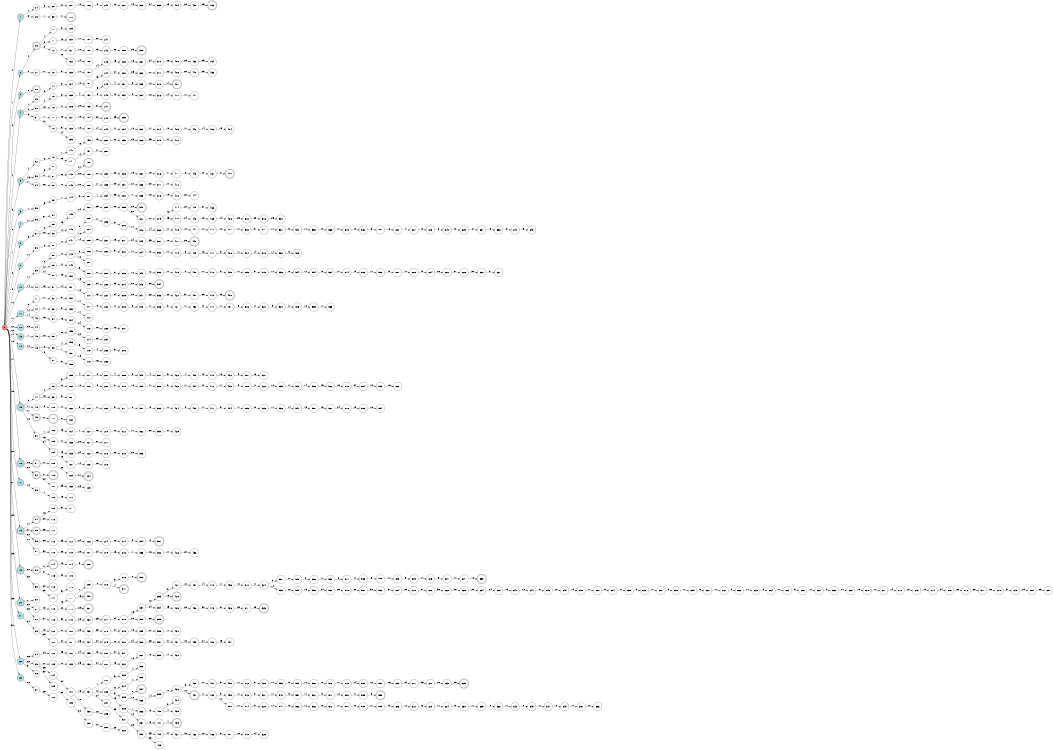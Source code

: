 digraph APTA {
__start0 [label="" shape="none"];

rankdir=LR;
size="8,5";

s0 [style="filled", color="black", fillcolor="#ff817b" shape="circle", label="0"];
s1 [style="rounded,filled", color="black", fillcolor="powderblue" shape="doublecircle", label="1"];
s2 [style="filled", color="black", fillcolor="powderblue" shape="circle", label="2"];
s3 [style="filled", color="black", fillcolor="powderblue" shape="circle", label="3"];
s4 [style="rounded,filled", color="black", fillcolor="powderblue" shape="doublecircle", label="4"];
s5 [style="rounded,filled", color="black", fillcolor="powderblue" shape="doublecircle", label="5"];
s6 [style="filled", color="black", fillcolor="powderblue" shape="circle", label="6"];
s7 [style="filled", color="black", fillcolor="powderblue" shape="circle", label="7"];
s8 [style="filled", color="black", fillcolor="powderblue" shape="circle", label="8"];
s9 [style="filled", color="black", fillcolor="powderblue" shape="circle", label="9"];
s10 [style="filled", color="black", fillcolor="powderblue" shape="circle", label="10"];
s11 [style="filled", color="black", fillcolor="powderblue" shape="circle", label="11"];
s12 [style="filled", color="black", fillcolor="powderblue" shape="circle", label="12"];
s13 [style="filled", color="black", fillcolor="powderblue" shape="circle", label="13"];
s14 [style="filled", color="black", fillcolor="powderblue" shape="circle", label="14"];
s15 [style="rounded,filled", color="black", fillcolor="powderblue" shape="doublecircle", label="15"];
s16 [style="rounded,filled", color="black", fillcolor="powderblue" shape="doublecircle", label="16"];
s17 [style="filled", color="black", fillcolor="powderblue" shape="circle", label="17"];
s18 [style="rounded,filled", color="black", fillcolor="powderblue" shape="doublecircle", label="18"];
s19 [style="rounded,filled", color="black", fillcolor="powderblue" shape="doublecircle", label="19"];
s20 [style="rounded,filled", color="black", fillcolor="powderblue" shape="doublecircle", label="20"];
s21 [style="filled", color="black", fillcolor="powderblue" shape="circle", label="21"];
s22 [style="filled", color="black", fillcolor="powderblue" shape="circle", label="22"];
s23 [style="filled", color="black", fillcolor="powderblue" shape="circle", label="23"];
s24 [style="filled", color="black", fillcolor="white" shape="circle", label="24"];
s25 [style="filled", color="black", fillcolor="white" shape="circle", label="25"];
s26 [style="rounded,filled", color="black", fillcolor="white" shape="doublecircle", label="26"];
s27 [style="filled", color="black", fillcolor="white" shape="circle", label="27"];
s28 [style="rounded,filled", color="black", fillcolor="white" shape="doublecircle", label="28"];
s29 [style="filled", color="black", fillcolor="white" shape="circle", label="29"];
s30 [style="filled", color="black", fillcolor="white" shape="circle", label="30"];
s31 [style="filled", color="black", fillcolor="white" shape="circle", label="31"];
s32 [style="filled", color="black", fillcolor="white" shape="circle", label="32"];
s33 [style="filled", color="black", fillcolor="white" shape="circle", label="33"];
s34 [style="filled", color="black", fillcolor="white" shape="circle", label="34"];
s35 [style="filled", color="black", fillcolor="white" shape="circle", label="35"];
s36 [style="filled", color="black", fillcolor="white" shape="circle", label="36"];
s37 [style="filled", color="black", fillcolor="white" shape="circle", label="37"];
s38 [style="filled", color="black", fillcolor="white" shape="circle", label="38"];
s39 [style="filled", color="black", fillcolor="white" shape="circle", label="39"];
s40 [style="filled", color="black", fillcolor="white" shape="circle", label="40"];
s41 [style="filled", color="black", fillcolor="white" shape="circle", label="41"];
s42 [style="filled", color="black", fillcolor="white" shape="circle", label="42"];
s43 [style="filled", color="black", fillcolor="white" shape="circle", label="43"];
s44 [style="filled", color="black", fillcolor="white" shape="circle", label="44"];
s45 [style="filled", color="black", fillcolor="white" shape="circle", label="45"];
s46 [style="filled", color="black", fillcolor="white" shape="circle", label="46"];
s47 [style="filled", color="black", fillcolor="white" shape="circle", label="47"];
s48 [style="filled", color="black", fillcolor="white" shape="circle", label="48"];
s49 [style="rounded,filled", color="black", fillcolor="white" shape="doublecircle", label="49"];
s50 [style="filled", color="black", fillcolor="white" shape="circle", label="50"];
s51 [style="rounded,filled", color="black", fillcolor="white" shape="doublecircle", label="51"];
s52 [style="rounded,filled", color="black", fillcolor="white" shape="doublecircle", label="52"];
s53 [style="filled", color="black", fillcolor="white" shape="circle", label="53"];
s54 [style="rounded,filled", color="black", fillcolor="white" shape="doublecircle", label="54"];
s55 [style="rounded,filled", color="black", fillcolor="white" shape="doublecircle", label="55"];
s56 [style="filled", color="black", fillcolor="white" shape="circle", label="56"];
s57 [style="filled", color="black", fillcolor="white" shape="circle", label="57"];
s58 [style="rounded,filled", color="black", fillcolor="white" shape="doublecircle", label="58"];
s59 [style="filled", color="black", fillcolor="white" shape="circle", label="59"];
s60 [style="filled", color="black", fillcolor="white" shape="circle", label="60"];
s61 [style="filled", color="black", fillcolor="white" shape="circle", label="61"];
s62 [style="filled", color="black", fillcolor="white" shape="circle", label="62"];
s63 [style="filled", color="black", fillcolor="white" shape="circle", label="63"];
s64 [style="filled", color="black", fillcolor="white" shape="circle", label="64"];
s65 [style="filled", color="black", fillcolor="white" shape="circle", label="65"];
s66 [style="filled", color="black", fillcolor="white" shape="circle", label="66"];
s67 [style="filled", color="black", fillcolor="white" shape="circle", label="67"];
s68 [style="filled", color="black", fillcolor="white" shape="circle", label="68"];
s69 [style="filled", color="black", fillcolor="white" shape="circle", label="69"];
s70 [style="filled", color="black", fillcolor="white" shape="circle", label="70"];
s71 [style="filled", color="black", fillcolor="white" shape="circle", label="71"];
s72 [style="filled", color="black", fillcolor="white" shape="circle", label="72"];
s73 [style="filled", color="black", fillcolor="white" shape="circle", label="73"];
s74 [style="filled", color="black", fillcolor="white" shape="circle", label="74"];
s75 [style="filled", color="black", fillcolor="white" shape="circle", label="75"];
s76 [style="filled", color="black", fillcolor="white" shape="circle", label="76"];
s77 [style="filled", color="black", fillcolor="white" shape="circle", label="77"];
s78 [style="filled", color="black", fillcolor="white" shape="circle", label="78"];
s79 [style="filled", color="black", fillcolor="white" shape="circle", label="79"];
s80 [style="filled", color="black", fillcolor="white" shape="circle", label="80"];
s81 [style="filled", color="black", fillcolor="white" shape="circle", label="81"];
s82 [style="filled", color="black", fillcolor="white" shape="circle", label="82"];
s83 [style="filled", color="black", fillcolor="white" shape="circle", label="83"];
s84 [style="filled", color="black", fillcolor="white" shape="circle", label="84"];
s85 [style="filled", color="black", fillcolor="white" shape="circle", label="85"];
s86 [style="filled", color="black", fillcolor="white" shape="circle", label="86"];
s87 [style="filled", color="black", fillcolor="white" shape="circle", label="87"];
s88 [style="filled", color="black", fillcolor="white" shape="circle", label="88"];
s89 [style="filled", color="black", fillcolor="white" shape="circle", label="89"];
s90 [style="filled", color="black", fillcolor="white" shape="circle", label="90"];
s91 [style="filled", color="black", fillcolor="white" shape="circle", label="91"];
s92 [style="filled", color="black", fillcolor="white" shape="circle", label="92"];
s93 [style="filled", color="black", fillcolor="white" shape="circle", label="93"];
s94 [style="filled", color="black", fillcolor="white" shape="circle", label="94"];
s95 [style="filled", color="black", fillcolor="white" shape="circle", label="95"];
s96 [style="filled", color="black", fillcolor="white" shape="circle", label="96"];
s97 [style="filled", color="black", fillcolor="white" shape="circle", label="97"];
s98 [style="filled", color="black", fillcolor="white" shape="circle", label="98"];
s99 [style="filled", color="black", fillcolor="white" shape="circle", label="99"];
s100 [style="filled", color="black", fillcolor="white" shape="circle", label="100"];
s101 [style="rounded,filled", color="black", fillcolor="white" shape="doublecircle", label="101"];
s102 [style="filled", color="black", fillcolor="white" shape="circle", label="102"];
s103 [style="filled", color="black", fillcolor="white" shape="circle", label="103"];
s104 [style="filled", color="black", fillcolor="white" shape="circle", label="104"];
s105 [style="filled", color="black", fillcolor="white" shape="circle", label="105"];
s106 [style="rounded,filled", color="black", fillcolor="white" shape="doublecircle", label="106"];
s107 [style="filled", color="black", fillcolor="white" shape="circle", label="107"];
s108 [style="filled", color="black", fillcolor="white" shape="circle", label="108"];
s109 [style="filled", color="black", fillcolor="white" shape="circle", label="109"];
s110 [style="filled", color="black", fillcolor="white" shape="circle", label="110"];
s111 [style="filled", color="black", fillcolor="white" shape="circle", label="111"];
s112 [style="filled", color="black", fillcolor="white" shape="circle", label="112"];
s113 [style="filled", color="black", fillcolor="white" shape="circle", label="113"];
s114 [style="rounded,filled", color="black", fillcolor="white" shape="doublecircle", label="114"];
s115 [style="filled", color="black", fillcolor="white" shape="circle", label="115"];
s116 [style="filled", color="black", fillcolor="white" shape="circle", label="116"];
s117 [style="filled", color="black", fillcolor="white" shape="circle", label="117"];
s118 [style="filled", color="black", fillcolor="white" shape="circle", label="118"];
s119 [style="filled", color="black", fillcolor="white" shape="circle", label="119"];
s120 [style="filled", color="black", fillcolor="white" shape="circle", label="120"];
s121 [style="filled", color="black", fillcolor="white" shape="circle", label="121"];
s122 [style="filled", color="black", fillcolor="white" shape="circle", label="122"];
s123 [style="filled", color="black", fillcolor="white" shape="circle", label="123"];
s124 [style="filled", color="black", fillcolor="white" shape="circle", label="124"];
s125 [style="filled", color="black", fillcolor="white" shape="circle", label="125"];
s126 [style="filled", color="black", fillcolor="white" shape="circle", label="126"];
s127 [style="filled", color="black", fillcolor="white" shape="circle", label="127"];
s128 [style="rounded,filled", color="black", fillcolor="white" shape="doublecircle", label="128"];
s129 [style="filled", color="black", fillcolor="white" shape="circle", label="129"];
s130 [style="filled", color="black", fillcolor="white" shape="circle", label="130"];
s131 [style="filled", color="black", fillcolor="white" shape="circle", label="131"];
s132 [style="filled", color="black", fillcolor="white" shape="circle", label="132"];
s133 [style="filled", color="black", fillcolor="white" shape="circle", label="133"];
s134 [style="filled", color="black", fillcolor="white" shape="circle", label="134"];
s135 [style="filled", color="black", fillcolor="white" shape="circle", label="135"];
s136 [style="filled", color="black", fillcolor="white" shape="circle", label="136"];
s137 [style="filled", color="black", fillcolor="white" shape="circle", label="137"];
s138 [style="filled", color="black", fillcolor="white" shape="circle", label="138"];
s139 [style="filled", color="black", fillcolor="white" shape="circle", label="139"];
s140 [style="filled", color="black", fillcolor="white" shape="circle", label="140"];
s141 [style="filled", color="black", fillcolor="white" shape="circle", label="141"];
s142 [style="filled", color="black", fillcolor="white" shape="circle", label="142"];
s143 [style="filled", color="black", fillcolor="white" shape="circle", label="143"];
s144 [style="filled", color="black", fillcolor="white" shape="circle", label="144"];
s145 [style="filled", color="black", fillcolor="white" shape="circle", label="145"];
s146 [style="filled", color="black", fillcolor="white" shape="circle", label="146"];
s147 [style="filled", color="black", fillcolor="white" shape="circle", label="147"];
s148 [style="filled", color="black", fillcolor="white" shape="circle", label="148"];
s149 [style="filled", color="black", fillcolor="white" shape="circle", label="149"];
s150 [style="filled", color="black", fillcolor="white" shape="circle", label="150"];
s151 [style="filled", color="black", fillcolor="white" shape="circle", label="151"];
s152 [style="filled", color="black", fillcolor="white" shape="circle", label="152"];
s153 [style="filled", color="black", fillcolor="white" shape="circle", label="153"];
s154 [style="filled", color="black", fillcolor="white" shape="circle", label="154"];
s155 [style="filled", color="black", fillcolor="white" shape="circle", label="155"];
s156 [style="filled", color="black", fillcolor="white" shape="circle", label="156"];
s157 [style="filled", color="black", fillcolor="white" shape="circle", label="157"];
s158 [style="filled", color="black", fillcolor="white" shape="circle", label="158"];
s159 [style="filled", color="black", fillcolor="white" shape="circle", label="159"];
s160 [style="filled", color="black", fillcolor="white" shape="circle", label="160"];
s161 [style="filled", color="black", fillcolor="white" shape="circle", label="161"];
s162 [style="filled", color="black", fillcolor="white" shape="circle", label="162"];
s163 [style="rounded,filled", color="black", fillcolor="white" shape="doublecircle", label="163"];
s164 [style="filled", color="black", fillcolor="white" shape="circle", label="164"];
s165 [style="filled", color="black", fillcolor="white" shape="circle", label="165"];
s166 [style="filled", color="black", fillcolor="white" shape="circle", label="166"];
s167 [style="filled", color="black", fillcolor="white" shape="circle", label="167"];
s168 [style="filled", color="black", fillcolor="white" shape="circle", label="168"];
s169 [style="filled", color="black", fillcolor="white" shape="circle", label="169"];
s170 [style="filled", color="black", fillcolor="white" shape="circle", label="170"];
s171 [style="filled", color="black", fillcolor="white" shape="circle", label="171"];
s172 [style="filled", color="black", fillcolor="white" shape="circle", label="172"];
s173 [style="filled", color="black", fillcolor="white" shape="circle", label="173"];
s174 [style="filled", color="black", fillcolor="white" shape="circle", label="174"];
s175 [style="filled", color="black", fillcolor="white" shape="circle", label="175"];
s176 [style="filled", color="black", fillcolor="white" shape="circle", label="176"];
s177 [style="filled", color="black", fillcolor="white" shape="circle", label="177"];
s178 [style="filled", color="black", fillcolor="white" shape="circle", label="178"];
s179 [style="filled", color="black", fillcolor="white" shape="circle", label="179"];
s180 [style="filled", color="black", fillcolor="white" shape="circle", label="180"];
s181 [style="filled", color="black", fillcolor="white" shape="circle", label="181"];
s182 [style="filled", color="black", fillcolor="white" shape="circle", label="182"];
s183 [style="filled", color="black", fillcolor="white" shape="circle", label="183"];
s184 [style="filled", color="black", fillcolor="white" shape="circle", label="184"];
s185 [style="filled", color="black", fillcolor="white" shape="circle", label="185"];
s186 [style="filled", color="black", fillcolor="white" shape="circle", label="186"];
s187 [style="filled", color="black", fillcolor="white" shape="circle", label="187"];
s188 [style="filled", color="black", fillcolor="white" shape="circle", label="188"];
s189 [style="filled", color="black", fillcolor="white" shape="circle", label="189"];
s190 [style="filled", color="black", fillcolor="white" shape="circle", label="190"];
s191 [style="filled", color="black", fillcolor="white" shape="circle", label="191"];
s192 [style="filled", color="black", fillcolor="white" shape="circle", label="192"];
s193 [style="filled", color="black", fillcolor="white" shape="circle", label="193"];
s194 [style="filled", color="black", fillcolor="white" shape="circle", label="194"];
s195 [style="filled", color="black", fillcolor="white" shape="circle", label="195"];
s196 [style="filled", color="black", fillcolor="white" shape="circle", label="196"];
s197 [style="filled", color="black", fillcolor="white" shape="circle", label="197"];
s198 [style="rounded,filled", color="black", fillcolor="white" shape="doublecircle", label="198"];
s199 [style="filled", color="black", fillcolor="white" shape="circle", label="199"];
s200 [style="filled", color="black", fillcolor="white" shape="circle", label="200"];
s201 [style="filled", color="black", fillcolor="white" shape="circle", label="201"];
s202 [style="filled", color="black", fillcolor="white" shape="circle", label="202"];
s203 [style="filled", color="black", fillcolor="white" shape="circle", label="203"];
s204 [style="filled", color="black", fillcolor="white" shape="circle", label="204"];
s205 [style="filled", color="black", fillcolor="white" shape="circle", label="205"];
s206 [style="filled", color="black", fillcolor="white" shape="circle", label="206"];
s207 [style="filled", color="black", fillcolor="white" shape="circle", label="207"];
s208 [style="filled", color="black", fillcolor="white" shape="circle", label="208"];
s209 [style="filled", color="black", fillcolor="white" shape="circle", label="209"];
s210 [style="filled", color="black", fillcolor="white" shape="circle", label="210"];
s211 [style="filled", color="black", fillcolor="white" shape="circle", label="211"];
s212 [style="filled", color="black", fillcolor="white" shape="circle", label="212"];
s213 [style="filled", color="black", fillcolor="white" shape="circle", label="213"];
s214 [style="filled", color="black", fillcolor="white" shape="circle", label="214"];
s215 [style="filled", color="black", fillcolor="white" shape="circle", label="215"];
s216 [style="filled", color="black", fillcolor="white" shape="circle", label="216"];
s217 [style="filled", color="black", fillcolor="white" shape="circle", label="217"];
s218 [style="filled", color="black", fillcolor="white" shape="circle", label="218"];
s219 [style="filled", color="black", fillcolor="white" shape="circle", label="219"];
s220 [style="filled", color="black", fillcolor="white" shape="circle", label="220"];
s221 [style="filled", color="black", fillcolor="white" shape="circle", label="221"];
s222 [style="filled", color="black", fillcolor="white" shape="circle", label="222"];
s223 [style="filled", color="black", fillcolor="white" shape="circle", label="223"];
s224 [style="rounded,filled", color="black", fillcolor="white" shape="doublecircle", label="224"];
s225 [style="filled", color="black", fillcolor="white" shape="circle", label="225"];
s226 [style="filled", color="black", fillcolor="white" shape="circle", label="226"];
s227 [style="filled", color="black", fillcolor="white" shape="circle", label="227"];
s228 [style="rounded,filled", color="black", fillcolor="white" shape="doublecircle", label="228"];
s229 [style="filled", color="black", fillcolor="white" shape="circle", label="229"];
s230 [style="rounded,filled", color="black", fillcolor="white" shape="doublecircle", label="230"];
s231 [style="rounded,filled", color="black", fillcolor="white" shape="doublecircle", label="231"];
s232 [style="filled", color="black", fillcolor="white" shape="circle", label="232"];
s233 [style="filled", color="black", fillcolor="white" shape="circle", label="233"];
s234 [style="filled", color="black", fillcolor="white" shape="circle", label="234"];
s235 [style="filled", color="black", fillcolor="white" shape="circle", label="235"];
s236 [style="filled", color="black", fillcolor="white" shape="circle", label="236"];
s237 [style="filled", color="black", fillcolor="white" shape="circle", label="237"];
s238 [style="filled", color="black", fillcolor="white" shape="circle", label="238"];
s239 [style="filled", color="black", fillcolor="white" shape="circle", label="239"];
s240 [style="filled", color="black", fillcolor="white" shape="circle", label="240"];
s241 [style="filled", color="black", fillcolor="white" shape="circle", label="241"];
s242 [style="filled", color="black", fillcolor="white" shape="circle", label="242"];
s243 [style="filled", color="black", fillcolor="white" shape="circle", label="243"];
s244 [style="filled", color="black", fillcolor="white" shape="circle", label="244"];
s245 [style="filled", color="black", fillcolor="white" shape="circle", label="245"];
s246 [style="filled", color="black", fillcolor="white" shape="circle", label="246"];
s247 [style="rounded,filled", color="black", fillcolor="white" shape="doublecircle", label="247"];
s248 [style="filled", color="black", fillcolor="white" shape="circle", label="248"];
s249 [style="filled", color="black", fillcolor="white" shape="circle", label="249"];
s250 [style="filled", color="black", fillcolor="white" shape="circle", label="250"];
s251 [style="filled", color="black", fillcolor="white" shape="circle", label="251"];
s252 [style="filled", color="black", fillcolor="white" shape="circle", label="252"];
s253 [style="filled", color="black", fillcolor="white" shape="circle", label="253"];
s254 [style="filled", color="black", fillcolor="white" shape="circle", label="254"];
s255 [style="filled", color="black", fillcolor="white" shape="circle", label="255"];
s256 [style="filled", color="black", fillcolor="white" shape="circle", label="256"];
s257 [style="filled", color="black", fillcolor="white" shape="circle", label="257"];
s258 [style="filled", color="black", fillcolor="white" shape="circle", label="258"];
s259 [style="filled", color="black", fillcolor="white" shape="circle", label="259"];
s260 [style="filled", color="black", fillcolor="white" shape="circle", label="260"];
s261 [style="filled", color="black", fillcolor="white" shape="circle", label="261"];
s262 [style="filled", color="black", fillcolor="white" shape="circle", label="262"];
s263 [style="filled", color="black", fillcolor="white" shape="circle", label="263"];
s264 [style="filled", color="black", fillcolor="white" shape="circle", label="264"];
s265 [style="filled", color="black", fillcolor="white" shape="circle", label="265"];
s266 [style="filled", color="black", fillcolor="white" shape="circle", label="266"];
s267 [style="filled", color="black", fillcolor="white" shape="circle", label="267"];
s268 [style="filled", color="black", fillcolor="white" shape="circle", label="268"];
s269 [style="filled", color="black", fillcolor="white" shape="circle", label="269"];
s270 [style="filled", color="black", fillcolor="white" shape="circle", label="270"];
s271 [style="filled", color="black", fillcolor="white" shape="circle", label="271"];
s272 [style="filled", color="black", fillcolor="white" shape="circle", label="272"];
s273 [style="filled", color="black", fillcolor="white" shape="circle", label="273"];
s274 [style="filled", color="black", fillcolor="white" shape="circle", label="274"];
s275 [style="filled", color="black", fillcolor="white" shape="circle", label="275"];
s276 [style="filled", color="black", fillcolor="white" shape="circle", label="276"];
s277 [style="filled", color="black", fillcolor="white" shape="circle", label="277"];
s278 [style="filled", color="black", fillcolor="white" shape="circle", label="278"];
s279 [style="filled", color="black", fillcolor="white" shape="circle", label="279"];
s280 [style="filled", color="black", fillcolor="white" shape="circle", label="280"];
s281 [style="filled", color="black", fillcolor="white" shape="circle", label="281"];
s282 [style="filled", color="black", fillcolor="white" shape="circle", label="282"];
s283 [style="filled", color="black", fillcolor="white" shape="circle", label="283"];
s284 [style="filled", color="black", fillcolor="white" shape="circle", label="284"];
s285 [style="filled", color="black", fillcolor="white" shape="circle", label="285"];
s286 [style="filled", color="black", fillcolor="white" shape="circle", label="286"];
s287 [style="filled", color="black", fillcolor="white" shape="circle", label="287"];
s288 [style="filled", color="black", fillcolor="white" shape="circle", label="288"];
s289 [style="filled", color="black", fillcolor="white" shape="circle", label="289"];
s290 [style="filled", color="black", fillcolor="white" shape="circle", label="290"];
s291 [style="filled", color="black", fillcolor="white" shape="circle", label="291"];
s292 [style="filled", color="black", fillcolor="white" shape="circle", label="292"];
s293 [style="rounded,filled", color="black", fillcolor="white" shape="doublecircle", label="293"];
s294 [style="filled", color="black", fillcolor="white" shape="circle", label="294"];
s295 [style="filled", color="black", fillcolor="white" shape="circle", label="295"];
s296 [style="filled", color="black", fillcolor="white" shape="circle", label="296"];
s297 [style="filled", color="black", fillcolor="white" shape="circle", label="297"];
s298 [style="filled", color="black", fillcolor="white" shape="circle", label="298"];
s299 [style="filled", color="black", fillcolor="white" shape="circle", label="299"];
s300 [style="filled", color="black", fillcolor="white" shape="circle", label="300"];
s301 [style="filled", color="black", fillcolor="white" shape="circle", label="301"];
s302 [style="filled", color="black", fillcolor="white" shape="circle", label="302"];
s303 [style="filled", color="black", fillcolor="white" shape="circle", label="303"];
s304 [style="filled", color="black", fillcolor="white" shape="circle", label="304"];
s305 [style="filled", color="black", fillcolor="white" shape="circle", label="305"];
s306 [style="filled", color="black", fillcolor="white" shape="circle", label="306"];
s307 [style="filled", color="black", fillcolor="white" shape="circle", label="307"];
s308 [style="filled", color="black", fillcolor="white" shape="circle", label="308"];
s309 [style="filled", color="black", fillcolor="white" shape="circle", label="309"];
s310 [style="filled", color="black", fillcolor="white" shape="circle", label="310"];
s311 [style="filled", color="black", fillcolor="white" shape="circle", label="311"];
s312 [style="filled", color="black", fillcolor="white" shape="circle", label="312"];
s313 [style="filled", color="black", fillcolor="white" shape="circle", label="313"];
s314 [style="filled", color="black", fillcolor="white" shape="circle", label="314"];
s315 [style="filled", color="black", fillcolor="white" shape="circle", label="315"];
s316 [style="filled", color="black", fillcolor="white" shape="circle", label="316"];
s317 [style="rounded,filled", color="black", fillcolor="white" shape="doublecircle", label="317"];
s318 [style="filled", color="black", fillcolor="white" shape="circle", label="318"];
s319 [style="filled", color="black", fillcolor="white" shape="circle", label="319"];
s320 [style="filled", color="black", fillcolor="white" shape="circle", label="320"];
s321 [style="filled", color="black", fillcolor="white" shape="circle", label="321"];
s322 [style="filled", color="black", fillcolor="white" shape="circle", label="322"];
s323 [style="filled", color="black", fillcolor="white" shape="circle", label="323"];
s324 [style="filled", color="black", fillcolor="white" shape="circle", label="324"];
s325 [style="filled", color="black", fillcolor="white" shape="circle", label="325"];
s326 [style="filled", color="black", fillcolor="white" shape="circle", label="326"];
s327 [style="filled", color="black", fillcolor="white" shape="circle", label="327"];
s328 [style="filled", color="black", fillcolor="white" shape="circle", label="328"];
s329 [style="filled", color="black", fillcolor="white" shape="circle", label="329"];
s330 [style="rounded,filled", color="black", fillcolor="white" shape="doublecircle", label="330"];
s331 [style="filled", color="black", fillcolor="white" shape="circle", label="331"];
s332 [style="filled", color="black", fillcolor="white" shape="circle", label="332"];
s333 [style="filled", color="black", fillcolor="white" shape="circle", label="333"];
s334 [style="filled", color="black", fillcolor="white" shape="circle", label="334"];
s335 [style="filled", color="black", fillcolor="white" shape="circle", label="335"];
s336 [style="filled", color="black", fillcolor="white" shape="circle", label="336"];
s337 [style="filled", color="black", fillcolor="white" shape="circle", label="337"];
s338 [style="filled", color="black", fillcolor="white" shape="circle", label="338"];
s339 [style="filled", color="black", fillcolor="white" shape="circle", label="339"];
s340 [style="rounded,filled", color="black", fillcolor="white" shape="doublecircle", label="340"];
s341 [style="filled", color="black", fillcolor="white" shape="circle", label="341"];
s342 [style="filled", color="black", fillcolor="white" shape="circle", label="342"];
s343 [style="filled", color="black", fillcolor="white" shape="circle", label="343"];
s344 [style="filled", color="black", fillcolor="white" shape="circle", label="344"];
s345 [style="filled", color="black", fillcolor="white" shape="circle", label="345"];
s346 [style="filled", color="black", fillcolor="white" shape="circle", label="346"];
s347 [style="filled", color="black", fillcolor="white" shape="circle", label="347"];
s348 [style="filled", color="black", fillcolor="white" shape="circle", label="348"];
s349 [style="filled", color="black", fillcolor="white" shape="circle", label="349"];
s350 [style="filled", color="black", fillcolor="white" shape="circle", label="350"];
s351 [style="filled", color="black", fillcolor="white" shape="circle", label="351"];
s352 [style="filled", color="black", fillcolor="white" shape="circle", label="352"];
s353 [style="filled", color="black", fillcolor="white" shape="circle", label="353"];
s354 [style="filled", color="black", fillcolor="white" shape="circle", label="354"];
s355 [style="filled", color="black", fillcolor="white" shape="circle", label="355"];
s356 [style="rounded,filled", color="black", fillcolor="white" shape="doublecircle", label="356"];
s357 [style="filled", color="black", fillcolor="white" shape="circle", label="357"];
s358 [style="filled", color="black", fillcolor="white" shape="circle", label="358"];
s359 [style="filled", color="black", fillcolor="white" shape="circle", label="359"];
s360 [style="filled", color="black", fillcolor="white" shape="circle", label="360"];
s361 [style="filled", color="black", fillcolor="white" shape="circle", label="361"];
s362 [style="filled", color="black", fillcolor="white" shape="circle", label="362"];
s363 [style="filled", color="black", fillcolor="white" shape="circle", label="363"];
s364 [style="rounded,filled", color="black", fillcolor="white" shape="doublecircle", label="364"];
s365 [style="filled", color="black", fillcolor="white" shape="circle", label="365"];
s366 [style="filled", color="black", fillcolor="white" shape="circle", label="366"];
s367 [style="filled", color="black", fillcolor="white" shape="circle", label="367"];
s368 [style="filled", color="black", fillcolor="white" shape="circle", label="368"];
s369 [style="filled", color="black", fillcolor="white" shape="circle", label="369"];
s370 [style="filled", color="black", fillcolor="white" shape="circle", label="370"];
s371 [style="filled", color="black", fillcolor="white" shape="circle", label="371"];
s372 [style="filled", color="black", fillcolor="white" shape="circle", label="372"];
s373 [style="filled", color="black", fillcolor="white" shape="circle", label="373"];
s374 [style="filled", color="black", fillcolor="white" shape="circle", label="374"];
s375 [style="filled", color="black", fillcolor="white" shape="circle", label="375"];
s376 [style="filled", color="black", fillcolor="white" shape="circle", label="376"];
s377 [style="filled", color="black", fillcolor="white" shape="circle", label="377"];
s378 [style="filled", color="black", fillcolor="white" shape="circle", label="378"];
s379 [style="filled", color="black", fillcolor="white" shape="circle", label="379"];
s380 [style="filled", color="black", fillcolor="white" shape="circle", label="380"];
s381 [style="filled", color="black", fillcolor="white" shape="circle", label="381"];
s382 [style="filled", color="black", fillcolor="white" shape="circle", label="382"];
s383 [style="filled", color="black", fillcolor="white" shape="circle", label="383"];
s384 [style="rounded,filled", color="black", fillcolor="white" shape="doublecircle", label="384"];
s385 [style="filled", color="black", fillcolor="white" shape="circle", label="385"];
s386 [style="filled", color="black", fillcolor="white" shape="circle", label="386"];
s387 [style="filled", color="black", fillcolor="white" shape="circle", label="387"];
s388 [style="filled", color="black", fillcolor="white" shape="circle", label="388"];
s389 [style="filled", color="black", fillcolor="white" shape="circle", label="389"];
s390 [style="filled", color="black", fillcolor="white" shape="circle", label="390"];
s391 [style="rounded,filled", color="black", fillcolor="white" shape="doublecircle", label="391"];
s392 [style="filled", color="black", fillcolor="white" shape="circle", label="392"];
s393 [style="filled", color="black", fillcolor="white" shape="circle", label="393"];
s394 [style="filled", color="black", fillcolor="white" shape="circle", label="394"];
s395 [style="rounded,filled", color="black", fillcolor="white" shape="doublecircle", label="395"];
s396 [style="filled", color="black", fillcolor="white" shape="circle", label="396"];
s397 [style="filled", color="black", fillcolor="white" shape="circle", label="397"];
s398 [style="filled", color="black", fillcolor="white" shape="circle", label="398"];
s399 [style="filled", color="black", fillcolor="white" shape="circle", label="399"];
s400 [style="filled", color="black", fillcolor="white" shape="circle", label="400"];
s401 [style="filled", color="black", fillcolor="white" shape="circle", label="401"];
s402 [style="filled", color="black", fillcolor="white" shape="circle", label="402"];
s403 [style="filled", color="black", fillcolor="white" shape="circle", label="403"];
s404 [style="filled", color="black", fillcolor="white" shape="circle", label="404"];
s405 [style="filled", color="black", fillcolor="white" shape="circle", label="405"];
s406 [style="filled", color="black", fillcolor="white" shape="circle", label="406"];
s407 [style="rounded,filled", color="black", fillcolor="white" shape="doublecircle", label="407"];
s408 [style="filled", color="black", fillcolor="white" shape="circle", label="408"];
s409 [style="filled", color="black", fillcolor="white" shape="circle", label="409"];
s410 [style="filled", color="black", fillcolor="white" shape="circle", label="410"];
s411 [style="filled", color="black", fillcolor="white" shape="circle", label="411"];
s412 [style="filled", color="black", fillcolor="white" shape="circle", label="412"];
s413 [style="filled", color="black", fillcolor="white" shape="circle", label="413"];
s414 [style="filled", color="black", fillcolor="white" shape="circle", label="414"];
s415 [style="filled", color="black", fillcolor="white" shape="circle", label="415"];
s416 [style="filled", color="black", fillcolor="white" shape="circle", label="416"];
s417 [style="filled", color="black", fillcolor="white" shape="circle", label="417"];
s418 [style="filled", color="black", fillcolor="white" shape="circle", label="418"];
s419 [style="filled", color="black", fillcolor="white" shape="circle", label="419"];
s420 [style="filled", color="black", fillcolor="white" shape="circle", label="420"];
s421 [style="filled", color="black", fillcolor="white" shape="circle", label="421"];
s422 [style="filled", color="black", fillcolor="white" shape="circle", label="422"];
s423 [style="filled", color="black", fillcolor="white" shape="circle", label="423"];
s424 [style="filled", color="black", fillcolor="white" shape="circle", label="424"];
s425 [style="filled", color="black", fillcolor="white" shape="circle", label="425"];
s426 [style="filled", color="black", fillcolor="white" shape="circle", label="426"];
s427 [style="filled", color="black", fillcolor="white" shape="circle", label="427"];
s428 [style="rounded,filled", color="black", fillcolor="white" shape="doublecircle", label="428"];
s429 [style="filled", color="black", fillcolor="white" shape="circle", label="429"];
s430 [style="filled", color="black", fillcolor="white" shape="circle", label="430"];
s431 [style="filled", color="black", fillcolor="white" shape="circle", label="431"];
s432 [style="filled", color="black", fillcolor="white" shape="circle", label="432"];
s433 [style="filled", color="black", fillcolor="white" shape="circle", label="433"];
s434 [style="filled", color="black", fillcolor="white" shape="circle", label="434"];
s435 [style="filled", color="black", fillcolor="white" shape="circle", label="435"];
s436 [style="rounded,filled", color="black", fillcolor="white" shape="doublecircle", label="436"];
s437 [style="filled", color="black", fillcolor="white" shape="circle", label="437"];
s438 [style="filled", color="black", fillcolor="white" shape="circle", label="438"];
s439 [style="filled", color="black", fillcolor="white" shape="circle", label="439"];
s440 [style="filled", color="black", fillcolor="white" shape="circle", label="440"];
s441 [style="filled", color="black", fillcolor="white" shape="circle", label="441"];
s442 [style="filled", color="black", fillcolor="white" shape="circle", label="442"];
s443 [style="filled", color="black", fillcolor="white" shape="circle", label="443"];
s444 [style="filled", color="black", fillcolor="white" shape="circle", label="444"];
s445 [style="filled", color="black", fillcolor="white" shape="circle", label="445"];
s446 [style="filled", color="black", fillcolor="white" shape="circle", label="446"];
s447 [style="filled", color="black", fillcolor="white" shape="circle", label="447"];
s448 [style="rounded,filled", color="black", fillcolor="white" shape="doublecircle", label="448"];
s449 [style="filled", color="black", fillcolor="white" shape="circle", label="449"];
s450 [style="filled", color="black", fillcolor="white" shape="circle", label="450"];
s451 [style="filled", color="black", fillcolor="white" shape="circle", label="451"];
s452 [style="filled", color="black", fillcolor="white" shape="circle", label="452"];
s453 [style="filled", color="black", fillcolor="white" shape="circle", label="453"];
s454 [style="filled", color="black", fillcolor="white" shape="circle", label="454"];
s455 [style="filled", color="black", fillcolor="white" shape="circle", label="455"];
s456 [style="filled", color="black", fillcolor="white" shape="circle", label="456"];
s457 [style="filled", color="black", fillcolor="white" shape="circle", label="457"];
s458 [style="filled", color="black", fillcolor="white" shape="circle", label="458"];
s459 [style="filled", color="black", fillcolor="white" shape="circle", label="459"];
s460 [style="filled", color="black", fillcolor="white" shape="circle", label="460"];
s461 [style="rounded,filled", color="black", fillcolor="white" shape="doublecircle", label="461"];
s462 [style="filled", color="black", fillcolor="white" shape="circle", label="462"];
s463 [style="rounded,filled", color="black", fillcolor="white" shape="doublecircle", label="463"];
s464 [style="filled", color="black", fillcolor="white" shape="circle", label="464"];
s465 [style="filled", color="black", fillcolor="white" shape="circle", label="465"];
s466 [style="filled", color="black", fillcolor="white" shape="circle", label="466"];
s467 [style="filled", color="black", fillcolor="white" shape="circle", label="467"];
s468 [style="filled", color="black", fillcolor="white" shape="circle", label="468"];
s469 [style="filled", color="black", fillcolor="white" shape="circle", label="469"];
s470 [style="filled", color="black", fillcolor="white" shape="circle", label="470"];
s471 [style="filled", color="black", fillcolor="white" shape="circle", label="471"];
s472 [style="filled", color="black", fillcolor="white" shape="circle", label="472"];
s473 [style="filled", color="black", fillcolor="white" shape="circle", label="473"];
s474 [style="filled", color="black", fillcolor="white" shape="circle", label="474"];
s475 [style="filled", color="black", fillcolor="white" shape="circle", label="475"];
s476 [style="filled", color="black", fillcolor="white" shape="circle", label="476"];
s477 [style="filled", color="black", fillcolor="white" shape="circle", label="477"];
s478 [style="filled", color="black", fillcolor="white" shape="circle", label="478"];
s479 [style="filled", color="black", fillcolor="white" shape="circle", label="479"];
s480 [style="filled", color="black", fillcolor="white" shape="circle", label="480"];
s481 [style="filled", color="black", fillcolor="white" shape="circle", label="481"];
s482 [style="filled", color="black", fillcolor="white" shape="circle", label="482"];
s483 [style="filled", color="black", fillcolor="white" shape="circle", label="483"];
s484 [style="filled", color="black", fillcolor="white" shape="circle", label="484"];
s485 [style="rounded,filled", color="black", fillcolor="white" shape="doublecircle", label="485"];
s486 [style="filled", color="black", fillcolor="white" shape="circle", label="486"];
s487 [style="filled", color="black", fillcolor="white" shape="circle", label="487"];
s488 [style="filled", color="black", fillcolor="white" shape="circle", label="488"];
s489 [style="filled", color="black", fillcolor="white" shape="circle", label="489"];
s490 [style="rounded,filled", color="black", fillcolor="white" shape="doublecircle", label="490"];
s491 [style="filled", color="black", fillcolor="white" shape="circle", label="491"];
s492 [style="filled", color="black", fillcolor="white" shape="circle", label="492"];
s493 [style="filled", color="black", fillcolor="white" shape="circle", label="493"];
s494 [style="filled", color="black", fillcolor="white" shape="circle", label="494"];
s495 [style="filled", color="black", fillcolor="white" shape="circle", label="495"];
s496 [style="filled", color="black", fillcolor="white" shape="circle", label="496"];
s497 [style="filled", color="black", fillcolor="white" shape="circle", label="497"];
s498 [style="filled", color="black", fillcolor="white" shape="circle", label="498"];
s499 [style="filled", color="black", fillcolor="white" shape="circle", label="499"];
s500 [style="filled", color="black", fillcolor="white" shape="circle", label="500"];
s501 [style="filled", color="black", fillcolor="white" shape="circle", label="501"];
s502 [style="filled", color="black", fillcolor="white" shape="circle", label="502"];
s503 [style="filled", color="black", fillcolor="white" shape="circle", label="503"];
s504 [style="filled", color="black", fillcolor="white" shape="circle", label="504"];
s505 [style="filled", color="black", fillcolor="white" shape="circle", label="505"];
s506 [style="filled", color="black", fillcolor="white" shape="circle", label="506"];
s507 [style="filled", color="black", fillcolor="white" shape="circle", label="507"];
s508 [style="filled", color="black", fillcolor="white" shape="circle", label="508"];
s509 [style="filled", color="black", fillcolor="white" shape="circle", label="509"];
s510 [style="filled", color="black", fillcolor="white" shape="circle", label="510"];
s511 [style="filled", color="black", fillcolor="white" shape="circle", label="511"];
s512 [style="filled", color="black", fillcolor="white" shape="circle", label="512"];
s513 [style="filled", color="black", fillcolor="white" shape="circle", label="513"];
s514 [style="filled", color="black", fillcolor="white" shape="circle", label="514"];
s515 [style="filled", color="black", fillcolor="white" shape="circle", label="515"];
s516 [style="filled", color="black", fillcolor="white" shape="circle", label="516"];
s517 [style="filled", color="black", fillcolor="white" shape="circle", label="517"];
s518 [style="filled", color="black", fillcolor="white" shape="circle", label="518"];
s519 [style="filled", color="black", fillcolor="white" shape="circle", label="519"];
s520 [style="filled", color="black", fillcolor="white" shape="circle", label="520"];
s521 [style="filled", color="black", fillcolor="white" shape="circle", label="521"];
s522 [style="filled", color="black", fillcolor="white" shape="circle", label="522"];
s523 [style="filled", color="black", fillcolor="white" shape="circle", label="523"];
s524 [style="filled", color="black", fillcolor="white" shape="circle", label="524"];
s525 [style="rounded,filled", color="black", fillcolor="white" shape="doublecircle", label="525"];
s526 [style="filled", color="black", fillcolor="white" shape="circle", label="526"];
s527 [style="filled", color="black", fillcolor="white" shape="circle", label="527"];
s528 [style="filled", color="black", fillcolor="white" shape="circle", label="528"];
s529 [style="filled", color="black", fillcolor="white" shape="circle", label="529"];
s530 [style="filled", color="black", fillcolor="white" shape="circle", label="530"];
s531 [style="filled", color="black", fillcolor="white" shape="circle", label="531"];
s532 [style="filled", color="black", fillcolor="white" shape="circle", label="532"];
s533 [style="filled", color="black", fillcolor="white" shape="circle", label="533"];
s534 [style="filled", color="black", fillcolor="white" shape="circle", label="534"];
s535 [style="filled", color="black", fillcolor="white" shape="circle", label="535"];
s536 [style="filled", color="black", fillcolor="white" shape="circle", label="536"];
s537 [style="filled", color="black", fillcolor="white" shape="circle", label="537"];
s538 [style="filled", color="black", fillcolor="white" shape="circle", label="538"];
s539 [style="filled", color="black", fillcolor="white" shape="circle", label="539"];
s540 [style="filled", color="black", fillcolor="white" shape="circle", label="540"];
s541 [style="filled", color="black", fillcolor="white" shape="circle", label="541"];
s542 [style="filled", color="black", fillcolor="white" shape="circle", label="542"];
s543 [style="filled", color="black", fillcolor="white" shape="circle", label="543"];
s544 [style="filled", color="black", fillcolor="white" shape="circle", label="544"];
s545 [style="filled", color="black", fillcolor="white" shape="circle", label="545"];
s546 [style="filled", color="black", fillcolor="white" shape="circle", label="546"];
s547 [style="filled", color="black", fillcolor="white" shape="circle", label="547"];
s548 [style="filled", color="black", fillcolor="white" shape="circle", label="548"];
s549 [style="filled", color="black", fillcolor="white" shape="circle", label="549"];
s550 [style="filled", color="black", fillcolor="white" shape="circle", label="550"];
s551 [style="filled", color="black", fillcolor="white" shape="circle", label="551"];
s552 [style="filled", color="black", fillcolor="white" shape="circle", label="552"];
s553 [style="filled", color="black", fillcolor="white" shape="circle", label="553"];
s554 [style="filled", color="black", fillcolor="white" shape="circle", label="554"];
s555 [style="filled", color="black", fillcolor="white" shape="circle", label="555"];
s556 [style="filled", color="black", fillcolor="white" shape="circle", label="556"];
s557 [style="filled", color="black", fillcolor="white" shape="circle", label="557"];
s558 [style="filled", color="black", fillcolor="white" shape="circle", label="558"];
s559 [style="filled", color="black", fillcolor="white" shape="circle", label="559"];
s560 [style="filled", color="black", fillcolor="white" shape="circle", label="560"];
s561 [style="filled", color="black", fillcolor="white" shape="circle", label="561"];
s562 [style="filled", color="black", fillcolor="white" shape="circle", label="562"];
s563 [style="filled", color="black", fillcolor="white" shape="circle", label="563"];
s564 [style="filled", color="black", fillcolor="white" shape="circle", label="564"];
s565 [style="filled", color="black", fillcolor="white" shape="circle", label="565"];
s566 [style="filled", color="black", fillcolor="white" shape="circle", label="566"];
s567 [style="filled", color="black", fillcolor="white" shape="circle", label="567"];
s568 [style="filled", color="black", fillcolor="white" shape="circle", label="568"];
s569 [style="filled", color="black", fillcolor="white" shape="circle", label="569"];
s570 [style="filled", color="black", fillcolor="white" shape="circle", label="570"];
s571 [style="filled", color="black", fillcolor="white" shape="circle", label="571"];
s572 [style="filled", color="black", fillcolor="white" shape="circle", label="572"];
s573 [style="filled", color="black", fillcolor="white" shape="circle", label="573"];
s574 [style="filled", color="black", fillcolor="white" shape="circle", label="574"];
s575 [style="filled", color="black", fillcolor="white" shape="circle", label="575"];
s576 [style="filled", color="black", fillcolor="white" shape="circle", label="576"];
s577 [style="filled", color="black", fillcolor="white" shape="circle", label="577"];
s578 [style="filled", color="black", fillcolor="white" shape="circle", label="578"];
s579 [style="filled", color="black", fillcolor="white" shape="circle", label="579"];
s580 [style="filled", color="black", fillcolor="white" shape="circle", label="580"];
s581 [style="filled", color="black", fillcolor="white" shape="circle", label="581"];
s582 [style="filled", color="black", fillcolor="white" shape="circle", label="582"];
s583 [style="filled", color="black", fillcolor="white" shape="circle", label="583"];
s584 [style="filled", color="black", fillcolor="white" shape="circle", label="584"];
s585 [style="filled", color="black", fillcolor="white" shape="circle", label="585"];
s586 [style="filled", color="black", fillcolor="white" shape="circle", label="586"];
s587 [style="filled", color="black", fillcolor="white" shape="circle", label="587"];
s588 [style="filled", color="black", fillcolor="white" shape="circle", label="588"];
s589 [style="filled", color="black", fillcolor="white" shape="circle", label="589"];
s590 [style="filled", color="black", fillcolor="white" shape="circle", label="590"];
s591 [style="filled", color="black", fillcolor="white" shape="circle", label="591"];
s592 [style="filled", color="black", fillcolor="white" shape="circle", label="592"];
s593 [style="filled", color="black", fillcolor="white" shape="circle", label="593"];
s594 [style="filled", color="black", fillcolor="white" shape="circle", label="594"];
s595 [style="filled", color="black", fillcolor="white" shape="circle", label="595"];
s596 [style="filled", color="black", fillcolor="white" shape="circle", label="596"];
s597 [style="filled", color="black", fillcolor="white" shape="circle", label="597"];
s598 [style="rounded,filled", color="black", fillcolor="white" shape="doublecircle", label="598"];
s599 [style="filled", color="black", fillcolor="white" shape="circle", label="599"];
s600 [style="filled", color="black", fillcolor="white" shape="circle", label="600"];
s601 [style="filled", color="black", fillcolor="white" shape="circle", label="601"];
s602 [style="filled", color="black", fillcolor="white" shape="circle", label="602"];
s603 [style="filled", color="black", fillcolor="white" shape="circle", label="603"];
s604 [style="filled", color="black", fillcolor="white" shape="circle", label="604"];
s605 [style="filled", color="black", fillcolor="white" shape="circle", label="605"];
s606 [style="filled", color="black", fillcolor="white" shape="circle", label="606"];
s607 [style="filled", color="black", fillcolor="white" shape="circle", label="607"];
s608 [style="filled", color="black", fillcolor="white" shape="circle", label="608"];
s609 [style="filled", color="black", fillcolor="white" shape="circle", label="609"];
s610 [style="filled", color="black", fillcolor="white" shape="circle", label="610"];
s611 [style="filled", color="black", fillcolor="white" shape="circle", label="611"];
s612 [style="filled", color="black", fillcolor="white" shape="circle", label="612"];
s613 [style="filled", color="black", fillcolor="white" shape="circle", label="613"];
s614 [style="filled", color="black", fillcolor="white" shape="circle", label="614"];
s615 [style="filled", color="black", fillcolor="white" shape="circle", label="615"];
s616 [style="filled", color="black", fillcolor="white" shape="circle", label="616"];
s617 [style="filled", color="black", fillcolor="white" shape="circle", label="617"];
s618 [style="filled", color="black", fillcolor="white" shape="circle", label="618"];
s619 [style="filled", color="black", fillcolor="white" shape="circle", label="619"];
s620 [style="filled", color="black", fillcolor="white" shape="circle", label="620"];
s621 [style="filled", color="black", fillcolor="white" shape="circle", label="621"];
s622 [style="filled", color="black", fillcolor="white" shape="circle", label="622"];
s623 [style="filled", color="black", fillcolor="white" shape="circle", label="623"];
s624 [style="filled", color="black", fillcolor="white" shape="circle", label="624"];
s625 [style="filled", color="black", fillcolor="white" shape="circle", label="625"];
s626 [style="filled", color="black", fillcolor="white" shape="circle", label="626"];
s627 [style="filled", color="black", fillcolor="white" shape="circle", label="627"];
s628 [style="filled", color="black", fillcolor="white" shape="circle", label="628"];
s629 [style="rounded,filled", color="black", fillcolor="white" shape="doublecircle", label="629"];
s630 [style="filled", color="black", fillcolor="white" shape="circle", label="630"];
s631 [style="filled", color="black", fillcolor="white" shape="circle", label="631"];
s632 [style="filled", color="black", fillcolor="white" shape="circle", label="632"];
s633 [style="rounded,filled", color="black", fillcolor="white" shape="doublecircle", label="633"];
s634 [style="filled", color="black", fillcolor="white" shape="circle", label="634"];
s635 [style="filled", color="black", fillcolor="white" shape="circle", label="635"];
s636 [style="filled", color="black", fillcolor="white" shape="circle", label="636"];
s637 [style="filled", color="black", fillcolor="white" shape="circle", label="637"];
s638 [style="filled", color="black", fillcolor="white" shape="circle", label="638"];
s639 [style="filled", color="black", fillcolor="white" shape="circle", label="639"];
s640 [style="filled", color="black", fillcolor="white" shape="circle", label="640"];
s641 [style="filled", color="black", fillcolor="white" shape="circle", label="641"];
s642 [style="filled", color="black", fillcolor="white" shape="circle", label="642"];
s643 [style="filled", color="black", fillcolor="white" shape="circle", label="643"];
s644 [style="filled", color="black", fillcolor="white" shape="circle", label="644"];
s645 [style="filled", color="black", fillcolor="white" shape="circle", label="645"];
s646 [style="filled", color="black", fillcolor="white" shape="circle", label="646"];
s647 [style="filled", color="black", fillcolor="white" shape="circle", label="647"];
s648 [style="filled", color="black", fillcolor="white" shape="circle", label="648"];
s649 [style="filled", color="black", fillcolor="white" shape="circle", label="649"];
s650 [style="filled", color="black", fillcolor="white" shape="circle", label="650"];
s651 [style="filled", color="black", fillcolor="white" shape="circle", label="651"];
s652 [style="filled", color="black", fillcolor="white" shape="circle", label="652"];
s653 [style="filled", color="black", fillcolor="white" shape="circle", label="653"];
s654 [style="filled", color="black", fillcolor="white" shape="circle", label="654"];
s655 [style="filled", color="black", fillcolor="white" shape="circle", label="655"];
s656 [style="filled", color="black", fillcolor="white" shape="circle", label="656"];
s657 [style="filled", color="black", fillcolor="white" shape="circle", label="657"];
s658 [style="filled", color="black", fillcolor="white" shape="circle", label="658"];
s659 [style="filled", color="black", fillcolor="white" shape="circle", label="659"];
s660 [style="filled", color="black", fillcolor="white" shape="circle", label="660"];
s661 [style="filled", color="black", fillcolor="white" shape="circle", label="661"];
s662 [style="filled", color="black", fillcolor="white" shape="circle", label="662"];
s663 [style="filled", color="black", fillcolor="white" shape="circle", label="663"];
s664 [style="filled", color="black", fillcolor="white" shape="circle", label="664"];
s665 [style="filled", color="black", fillcolor="white" shape="circle", label="665"];
s666 [style="filled", color="black", fillcolor="white" shape="circle", label="666"];
s667 [style="filled", color="black", fillcolor="white" shape="circle", label="667"];
s668 [style="filled", color="black", fillcolor="white" shape="circle", label="668"];
s669 [style="filled", color="black", fillcolor="white" shape="circle", label="669"];
s670 [style="filled", color="black", fillcolor="white" shape="circle", label="670"];
s671 [style="filled", color="black", fillcolor="white" shape="circle", label="671"];
s672 [style="filled", color="black", fillcolor="white" shape="circle", label="672"];
s673 [style="filled", color="black", fillcolor="white" shape="circle", label="673"];
s674 [style="filled", color="black", fillcolor="white" shape="circle", label="674"];
s675 [style="filled", color="black", fillcolor="white" shape="circle", label="675"];
s676 [style="filled", color="black", fillcolor="white" shape="circle", label="676"];
s677 [style="filled", color="black", fillcolor="white" shape="circle", label="677"];
s678 [style="filled", color="black", fillcolor="white" shape="circle", label="678"];
s679 [style="filled", color="black", fillcolor="white" shape="circle", label="679"];
s680 [style="filled", color="black", fillcolor="white" shape="circle", label="680"];
s681 [style="filled", color="black", fillcolor="white" shape="circle", label="681"];
s0 -> s1 [label="0"];
s0 -> s2 [label="1"];
s0 -> s3 [label="2"];
s0 -> s4 [label="4"];
s0 -> s5 [label="5"];
s0 -> s6 [label="6"];
s0 -> s7 [label="7"];
s0 -> s8 [label="8"];
s0 -> s9 [label="9"];
s0 -> s10 [label="10"];
s0 -> s11 [label="11"];
s0 -> s12 [label="12"];
s0 -> s13 [label="13"];
s0 -> s14 [label="14"];
s0 -> s15 [label="16"];
s0 -> s16 [label="17"];
s0 -> s17 [label="19"];
s0 -> s18 [label="20"];
s0 -> s19 [label="21"];
s0 -> s20 [label="23"];
s0 -> s21 [label="25"];
s0 -> s22 [label="29"];
s0 -> s23 [label="30"];
s1 -> s24 [label="1"];
s1 -> s25 [label="3"];
s2 -> s26 [label="4"];
s2 -> s27 [label="9"];
s3 -> s28 [label="8"];
s4 -> s29 [label="1"];
s4 -> s30 [label="5"];
s4 -> s31 [label="6"];
s5 -> s32 [label="4"];
s5 -> s33 [label="16"];
s5 -> s34 [label="17"];
s6 -> s35 [label="7"];
s7 -> s36 [label="17"];
s8 -> s37 [label="9"];
s9 -> s38 [label="11"];
s10 -> s39 [label="11"];
s10 -> s40 [label="14"];
s11 -> s41 [label="9"];
s11 -> s42 [label="10"];
s11 -> s43 [label="14"];
s12 -> s44 [label="13"];
s13 -> s45 [label="7"];
s14 -> s46 [label="12"];
s15 -> s47 [label="5"];
s15 -> s48 [label="11"];
s15 -> s49 [label="17"];
s15 -> s50 [label="18"];
s16 -> s51 [label="16"];
s16 -> s52 [label="20"];
s17 -> s53 [label="18"];
s18 -> s54 [label="17"];
s18 -> s55 [label="21"];
s18 -> s56 [label="22"];
s18 -> s57 [label="28"];
s19 -> s58 [label="20"];
s19 -> s59 [label="23"];
s20 -> s60 [label="21"];
s20 -> s61 [label="22"];
s20 -> s62 [label="29"];
s21 -> s63 [label="24"];
s22 -> s64 [label="25"];
s22 -> s65 [label="28"];
s22 -> s66 [label="31"];
s23 -> s67 [label="28"];
s24 -> s68 [label="3"];
s25 -> s69 [label="1"];
s26 -> s70 [label="1"];
s26 -> s71 [label="5"];
s26 -> s72 [label="6"];
s27 -> s73 [label="11"];
s29 -> s74 [label="3"];
s30 -> s75 [label="4"];
s30 -> s76 [label="16"];
s31 -> s77 [label="7"];
s31 -> s78 [label="12"];
s32 -> s79 [label="6"];
s33 -> s80 [label="5"];
s33 -> s81 [label="17"];
s34 -> s82 [label="20"];
s35 -> s83 [label="6"];
s36 -> s84 [label="21"];
s37 -> s85 [label="8"];
s37 -> s86 [label="12"];
s38 -> s87 [label="9"];
s39 -> s88 [label="9"];
s39 -> s89 [label="10"];
s39 -> s90 [label="14"];
s40 -> s91 [label="13"];
s41 -> s92 [label="11"];
s42 -> s93 [label="11"];
s43 -> s94 [label="15"];
s45 -> s95 [label="18"];
s46 -> s96 [label="6"];
s46 -> s97 [label="9"];
s47 -> s98 [label="4"];
s47 -> s99 [label="16"];
s48 -> s100 [label="9"];
s49 -> s101 [label="20"];
s50 -> s102 [label="7"];
s50 -> s103 [label="16"];
s50 -> s104 [label="24"];
s51 -> s105 [label="17"];
s52 -> s106 [label="21"];
s52 -> s107 [label="22"];
s53 -> s108 [label="7"];
s54 -> s109 [label="16"];
s54 -> s110 [label="20"];
s55 -> s111 [label="23"];
s56 -> s112 [label="28"];
s57 -> s113 [label="30"];
s58 -> s114 [label="17"];
s58 -> s115 [label="21"];
s59 -> s116 [label="22"];
s59 -> s117 [label="29"];
s61 -> s118 [label="19"];
s62 -> s119 [label="31"];
s63 -> s120 [label="18"];
s63 -> s121 [label="25"];
s64 -> s122 [label="24"];
s65 -> s123 [label="22"];
s65 -> s124 [label="25"];
s65 -> s125 [label="30"];
s67 -> s126 [label="29"];
s68 -> s127 [label="6"];
s69 -> s128 [label="0"];
s70 -> s129 [label="3"];
s71 -> s130 [label="16"];
s72 -> s131 [label="7"];
s72 -> s132 [label="12"];
s73 -> s133 [label="9"];
s74 -> s134 [label="9"];
s75 -> s135 [label="5"];
s76 -> s136 [label="17"];
s77 -> s137 [label="18"];
s78 -> s138 [label="9"];
s78 -> s139 [label="14"];
s79 -> s140 [label="7"];
s79 -> s141 [label="12"];
s81 -> s142 [label="20"];
s82 -> s143 [label="17"];
s83 -> s144 [label="7"];
s86 -> s145 [label="13"];
s86 -> s146 [label="14"];
s87 -> s147 [label="11"];
s88 -> s148 [label="11"];
s89 -> s149 [label="11"];
s90 -> s150 [label="15"];
s91 -> s151 [label="14"];
s92 -> s152 [label="9"];
s93 -> s153 [label="9"];
s94 -> s154 [label="13"];
s95 -> s155 [label="19"];
s96 -> s156 [label="4"];
s96 -> s157 [label="7"];
s97 -> s158 [label="8"];
s98 -> s159 [label="5"];
s98 -> s160 [label="6"];
s99 -> s161 [label="5"];
s100 -> s162 [label="11"];
s101 -> s163 [label="21"];
s102 -> s164 [label="13"];
s103 -> s165 [label="17"];
s104 -> s166 [label="13"];
s104 -> s167 [label="15"];
s105 -> s168 [label="20"];
s107 -> s169 [label="23"];
s108 -> s170 [label="13"];
s109 -> s171 [label="5"];
s112 -> s172 [label="25"];
s113 -> s173 [label="28"];
s114 -> s174 [label="16"];
s115 -> s175 [label="20"];
s117 -> s176 [label="31"];
s118 -> s177 [label="18"];
s118 -> s178 [label="22"];
s119 -> s179 [label="30"];
s120 -> s180 [label="22"];
s121 -> s181 [label="24"];
s122 -> s182 [label="25"];
s123 -> s183 [label="28"];
s124 -> s184 [label="24"];
s125 -> s185 [label="28"];
s127 -> s186 [label="12"];
s130 -> s187 [label="17"];
s131 -> s188 [label="18"];
s132 -> s189 [label="14"];
s133 -> s190 [label="11"];
s134 -> s191 [label="12"];
s135 -> s192 [label="4"];
s136 -> s193 [label="20"];
s137 -> s194 [label="19"];
s138 -> s195 [label="12"];
s140 -> s196 [label="18"];
s141 -> s197 [label="14"];
s142 -> s198 [label="21"];
s142 -> s199 [label="22"];
s143 -> s200 [label="20"];
s144 -> s201 [label="6"];
s145 -> s202 [label="24"];
s147 -> s203 [label="9"];
s147 -> s204 [label="10"];
s147 -> s205 [label="14"];
s148 -> s206 [label="9"];
s148 -> s207 [label="10"];
s149 -> s208 [label="9"];
s150 -> s209 [label="13"];
s151 -> s210 [label="12"];
s152 -> s211 [label="11"];
s153 -> s212 [label="11"];
s154 -> s213 [label="24"];
s155 -> s214 [label="22"];
s156 -> s215 [label="5"];
s157 -> s216 [label="18"];
s159 -> s217 [label="4"];
s160 -> s218 [label="12"];
s162 -> s219 [label="9"];
s164 -> s220 [label="7"];
s165 -> s221 [label="20"];
s166 -> s222 [label="24"];
s167 -> s223 [label="14"];
s168 -> s224 [label="21"];
s169 -> s225 [label="29"];
s172 -> s226 [label="24"];
s173 -> s227 [label="25"];
s174 -> s228 [label="5"];
s177 -> s229 [label="7"];
s177 -> s230 [label="16"];
s178 -> s231 [label="23"];
s179 -> s232 [label="28"];
s180 -> s233 [label="28"];
s181 -> s234 [label="26"];
s182 -> s235 [label="24"];
s183 -> s236 [label="25"];
s184 -> s237 [label="13"];
s184 -> s238 [label="18"];
s185 -> s239 [label="30"];
s186 -> s240 [label="9"];
s187 -> s241 [label="20"];
s188 -> s242 [label="19"];
s190 -> s243 [label="14"];
s191 -> s244 [label="13"];
s192 -> s245 [label="5"];
s192 -> s246 [label="6"];
s193 -> s247 [label="21"];
s194 -> s248 [label="22"];
s195 -> s249 [label="14"];
s196 -> s250 [label="19"];
s197 -> s251 [label="11"];
s199 -> s252 [label="28"];
s200 -> s253 [label="17"];
s201 -> s254 [label="7"];
s202 -> s255 [label="25"];
s203 -> s256 [label="11"];
s205 -> s257 [label="15"];
s206 -> s258 [label="11"];
s208 -> s259 [label="11"];
s209 -> s260 [label="24"];
s210 -> s261 [label="13"];
s211 -> s262 [label="9"];
s213 -> s263 [label="18"];
s214 -> s264 [label="23"];
s215 -> s265 [label="4"];
s216 -> s266 [label="16"];
s217 -> s267 [label="5"];
s218 -> s268 [label="9"];
s219 -> s269 [label="11"];
s220 -> s270 [label="18"];
s221 -> s271 [label="21"];
s222 -> s272 [label="25"];
s223 -> s273 [label="15"];
s226 -> s274 [label="13"];
s227 -> s275 [label="24"];
s229 -> s276 [label="6"];
s232 -> s277 [label="25"];
s233 -> s278 [label="25"];
s234 -> s279 [label="24"];
s235 -> s280 [label="13"];
s236 -> s281 [label="24"];
s237 -> s282 [label="7"];
s237 -> s283 [label="12"];
s237 -> s284 [label="24"];
s238 -> s285 [label="16"];
s239 -> s286 [label="28"];
s240 -> s287 [label="12"];
s242 -> s288 [label="22"];
s243 -> s289 [label="15"];
s244 -> s290 [label="24"];
s245 -> s291 [label="4"];
s246 -> s292 [label="12"];
s248 -> s293 [label="23"];
s249 -> s294 [label="11"];
s250 -> s295 [label="22"];
s252 -> s296 [label="22"];
s253 -> s297 [label="20"];
s254 -> s298 [label="25"];
s255 -> s299 [label="28"];
s256 -> s300 [label="9"];
s257 -> s301 [label="13"];
s258 -> s302 [label="9"];
s259 -> s303 [label="9"];
s260 -> s304 [label="25"];
s261 -> s305 [label="24"];
s262 -> s306 [label="11"];
s263 -> s307 [label="16"];
s265 -> s308 [label="5"];
s267 -> s309 [label="4"];
s268 -> s310 [label="8"];
s269 -> s311 [label="9"];
s270 -> s312 [label="16"];
s272 -> s313 [label="28"];
s274 -> s314 [label="12"];
s275 -> s315 [label="13"];
s276 -> s316 [label="3"];
s276 -> s317 [label="4"];
s277 -> s318 [label="24"];
s278 -> s319 [label="24"];
s279 -> s320 [label="26"];
s280 -> s321 [label="24"];
s281 -> s322 [label="13"];
s282 -> s323 [label="5"];
s283 -> s324 [label="6"];
s283 -> s325 [label="9"];
s283 -> s326 [label="13"];
s284 -> s327 [label="25"];
s286 -> s328 [label="29"];
s287 -> s329 [label="13"];
s288 -> s330 [label="23"];
s289 -> s331 [label="13"];
s290 -> s332 [label="25"];
s291 -> s333 [label="6"];
s292 -> s334 [label="9"];
s294 -> s335 [label="10"];
s295 -> s336 [label="28"];
s296 -> s337 [label="19"];
s297 -> s338 [label="21"];
s298 -> s339 [label="7"];
s299 -> s340 [label="29"];
s299 -> s341 [label="30"];
s300 -> s342 [label="11"];
s301 -> s343 [label="24"];
s302 -> s344 [label="11"];
s303 -> s345 [label="11"];
s304 -> s346 [label="28"];
s305 -> s347 [label="25"];
s306 -> s348 [label="9"];
s309 -> s349 [label="5"];
s310 -> s350 [label="10"];
s311 -> s351 [label="8"];
s312 -> s352 [label="17"];
s313 -> s353 [label="29"];
s314 -> s354 [label="9"];
s315 -> s355 [label="7"];
s316 -> s356 [label="2"];
s318 -> s357 [label="13"];
s318 -> s358 [label="25"];
s319 -> s359 [label="18"];
s320 -> s360 [label="24"];
s322 -> s361 [label="12"];
s323 -> s362 [label="4"];
s324 -> s363 [label="4"];
s325 -> s364 [label="8"];
s325 -> s365 [label="12"];
s326 -> s366 [label="7"];
s326 -> s367 [label="12"];
s327 -> s368 [label="28"];
s329 -> s369 [label="24"];
s331 -> s370 [label="24"];
s332 -> s371 [label="28"];
s333 -> s372 [label="12"];
s334 -> s373 [label="12"];
s335 -> s374 [label="11"];
s336 -> s375 [label="25"];
s337 -> s376 [label="18"];
s338 -> s377 [label="20"];
s339 -> s378 [label="18"];
s341 -> s379 [label="28"];
s342 -> s380 [label="14"];
s343 -> s381 [label="25"];
s344 -> s382 [label="9"];
s345 -> s383 [label="9"];
s346 -> s384 [label="29"];
s347 -> s385 [label="28"];
s348 -> s386 [label="11"];
s349 -> s387 [label="4"];
s350 -> s388 [label="11"];
s351 -> s389 [label="9"];
s352 -> s390 [label="20"];
s354 -> s391 [label="8"];
s355 -> s392 [label="16"];
s357 -> s393 [label="12"];
s357 -> s394 [label="24"];
s358 -> s395 [label="28"];
s359 -> s396 [label="22"];
s360 -> s397 [label="25"];
s361 -> s398 [label="6"];
s365 -> s399 [label="14"];
s366 -> s400 [label="6"];
s367 -> s401 [label="6"];
s368 -> s402 [label="25"];
s368 -> s403 [label="29"];
s369 -> s404 [label="25"];
s370 -> s405 [label="25"];
s371 -> s406 [label="30"];
s372 -> s407 [label="14"];
s373 -> s408 [label="14"];
s374 -> s409 [label="10"];
s375 -> s410 [label="24"];
s376 -> s411 [label="7"];
s377 -> s412 [label="17"];
s378 -> s413 [label="19"];
s379 -> s414 [label="22"];
s379 -> s415 [label="25"];
s380 -> s416 [label="11"];
s381 -> s417 [label="28"];
s382 -> s418 [label="11"];
s383 -> s419 [label="11"];
s385 -> s420 [label="30"];
s386 -> s421 [label="9"];
s387 -> s422 [label="5"];
s388 -> s423 [label="9"];
s389 -> s424 [label="11"];
s390 -> s425 [label="21"];
s392 -> s426 [label="17"];
s393 -> s427 [label="9"];
s393 -> s428 [label="13"];
s394 -> s429 [label="25"];
s396 -> s430 [label="20"];
s397 -> s431 [label="24"];
s398 -> s432 [label="4"];
s399 -> s433 [label="11"];
s400 -> s434 [label="3"];
s400 -> s435 [label="4"];
s401 -> s436 [label="4"];
s402 -> s437 [label="24"];
s404 -> s438 [label="28"];
s405 -> s439 [label="28"];
s406 -> s440 [label="28"];
s408 -> s441 [label="11"];
s409 -> s442 [label="11"];
s411 -> s443 [label="6"];
s413 -> s444 [label="22"];
s414 -> s445 [label="20"];
s415 -> s446 [label="24"];
s416 -> s447 [label="10"];
s417 -> s448 [label="29"];
s418 -> s449 [label="9"];
s419 -> s450 [label="9"];
s420 -> s451 [label="31"];
s421 -> s452 [label="11"];
s422 -> s453 [label="4"];
s423 -> s454 [label="11"];
s424 -> s455 [label="9"];
s426 -> s456 [label="20"];
s427 -> s457 [label="12"];
s429 -> s458 [label="28"];
s431 -> s459 [label="13"];
s433 -> s460 [label="9"];
s433 -> s461 [label="10"];
s437 -> s462 [label="13"];
s438 -> s463 [label="29"];
s439 -> s464 [label="29"];
s440 -> s465 [label="29"];
s442 -> s466 [label="14"];
s443 -> s467 [label="3"];
s445 -> s468 [label="21"];
s446 -> s469 [label="13"];
s447 -> s470 [label="11"];
s449 -> s471 [label="13"];
s450 -> s472 [label="11"];
s451 -> s473 [label="29"];
s452 -> s474 [label="9"];
s453 -> s475 [label="5"];
s454 -> s476 [label="9"];
s455 -> s477 [label="11"];
s457 -> s478 [label="14"];
s458 -> s479 [label="30"];
s459 -> s480 [label="24"];
s460 -> s481 [label="11"];
s461 -> s482 [label="11"];
s462 -> s483 [label="12"];
s466 -> s484 [label="15"];
s467 -> s485 [label="2"];
s469 -> s486 [label="24"];
s470 -> s487 [label="10"];
s471 -> s488 [label="9"];
s472 -> s489 [label="9"];
s473 -> s490 [label="23"];
s474 -> s491 [label="11"];
s475 -> s492 [label="16"];
s476 -> s493 [label="11"];
s477 -> s494 [label="9"];
s478 -> s495 [label="11"];
s479 -> s496 [label="31"];
s480 -> s497 [label="25"];
s481 -> s498 [label="9"];
s482 -> s499 [label="9"];
s482 -> s500 [label="10"];
s483 -> s501 [label="9"];
s486 -> s502 [label="25"];
s487 -> s503 [label="11"];
s488 -> s504 [label="11"];
s489 -> s505 [label="11"];
s491 -> s506 [label="9"];
s492 -> s507 [label="5"];
s493 -> s508 [label="9"];
s494 -> s509 [label="11"];
s495 -> s510 [label="10"];
s496 -> s511 [label="29"];
s498 -> s512 [label="11"];
s499 -> s513 [label="11"];
s500 -> s514 [label="11"];
s501 -> s515 [label="12"];
s502 -> s516 [label="28"];
s503 -> s517 [label="9"];
s504 -> s518 [label="14"];
s505 -> s519 [label="9"];
s506 -> s520 [label="11"];
s507 -> s521 [label="16"];
s508 -> s522 [label="11"];
s509 -> s523 [label="10"];
s510 -> s524 [label="11"];
s511 -> s525 [label="23"];
s512 -> s526 [label="9"];
s513 -> s527 [label="9"];
s514 -> s528 [label="9"];
s515 -> s529 [label="14"];
s516 -> s530 [label="29"];
s517 -> s531 [label="11"];
s518 -> s532 [label="11"];
s519 -> s533 [label="11"];
s520 -> s534 [label="9"];
s522 -> s535 [label="10"];
s523 -> s536 [label="11"];
s524 -> s537 [label="9"];
s524 -> s538 [label="14"];
s526 -> s539 [label="11"];
s527 -> s540 [label="11"];
s528 -> s541 [label="11"];
s531 -> s542 [label="9"];
s532 -> s543 [label="9"];
s533 -> s544 [label="9"];
s534 -> s545 [label="11"];
s535 -> s546 [label="11"];
s536 -> s547 [label="14"];
s537 -> s548 [label="11"];
s538 -> s549 [label="12"];
s539 -> s550 [label="9"];
s540 -> s551 [label="9"];
s541 -> s552 [label="9"];
s542 -> s553 [label="11"];
s544 -> s554 [label="11"];
s545 -> s555 [label="10"];
s546 -> s556 [label="14"];
s547 -> s557 [label="15"];
s548 -> s558 [label="9"];
s549 -> s559 [label="13"];
s550 -> s560 [label="11"];
s551 -> s561 [label="11"];
s552 -> s562 [label="11"];
s553 -> s563 [label="9"];
s554 -> s564 [label="9"];
s555 -> s565 [label="11"];
s556 -> s566 [label="15"];
s557 -> s567 [label="13"];
s558 -> s568 [label="11"];
s559 -> s569 [label="24"];
s560 -> s570 [label="9"];
s561 -> s571 [label="9"];
s562 -> s572 [label="9"];
s563 -> s573 [label="11"];
s564 -> s574 [label="11"];
s566 -> s575 [label="13"];
s567 -> s576 [label="24"];
s568 -> s577 [label="9"];
s569 -> s578 [label="25"];
s570 -> s579 [label="11"];
s571 -> s580 [label="12"];
s572 -> s581 [label="11"];
s573 -> s582 [label="9"];
s574 -> s583 [label="9"];
s575 -> s584 [label="24"];
s576 -> s585 [label="18"];
s577 -> s586 [label="11"];
s578 -> s587 [label="28"];
s579 -> s588 [label="14"];
s580 -> s589 [label="11"];
s581 -> s590 [label="9"];
s582 -> s591 [label="3"];
s583 -> s592 [label="11"];
s584 -> s593 [label="18"];
s585 -> s594 [label="16"];
s586 -> s595 [label="9"];
s587 -> s596 [label="30"];
s588 -> s597 [label="12"];
s589 -> s598 [label="9"];
s590 -> s599 [label="11"];
s591 -> s600 [label="6"];
s592 -> s601 [label="9"];
s593 -> s602 [label="16"];
s595 -> s603 [label="11"];
s596 -> s604 [label="31"];
s597 -> s605 [label="13"];
s599 -> s606 [label="9"];
s600 -> s607 [label="4"];
s601 -> s608 [label="11"];
s603 -> s609 [label="9"];
s604 -> s610 [label="29"];
s605 -> s611 [label="24"];
s606 -> s612 [label="11"];
s607 -> s613 [label="9"];
s608 -> s614 [label="9"];
s609 -> s615 [label="11"];
s610 -> s616 [label="31"];
s611 -> s617 [label="25"];
s612 -> s618 [label="9"];
s613 -> s619 [label="8"];
s614 -> s620 [label="26"];
s615 -> s621 [label="9"];
s616 -> s622 [label="30"];
s617 -> s623 [label="28"];
s618 -> s624 [label="11"];
s619 -> s625 [label="9"];
s620 -> s626 [label="27"];
s621 -> s627 [label="11"];
s622 -> s628 [label="28"];
s623 -> s629 [label="29"];
s624 -> s630 [label="9"];
s625 -> s631 [label="8"];
s626 -> s632 [label="30"];
s627 -> s633 [label="10"];
s628 -> s634 [label="25"];
s630 -> s635 [label="11"];
s631 -> s636 [label="9"];
s632 -> s637 [label="31"];
s634 -> s638 [label="24"];
s635 -> s639 [label="9"];
s636 -> s640 [label="3"];
s638 -> s641 [label="13"];
s639 -> s642 [label="11"];
s640 -> s643 [label="5"];
s641 -> s644 [label="12"];
s642 -> s645 [label="9"];
s644 -> s646 [label="9"];
s645 -> s647 [label="11"];
s646 -> s648 [label="12"];
s647 -> s649 [label="9"];
s648 -> s650 [label="14"];
s649 -> s651 [label="11"];
s650 -> s652 [label="11"];
s651 -> s653 [label="10"];
s652 -> s654 [label="9"];
s654 -> s655 [label="11"];
s655 -> s656 [label="9"];
s656 -> s657 [label="11"];
s657 -> s658 [label="9"];
s658 -> s659 [label="11"];
s659 -> s660 [label="9"];
s660 -> s661 [label="11"];
s661 -> s662 [label="9"];
s662 -> s663 [label="11"];
s663 -> s664 [label="9"];
s664 -> s665 [label="11"];
s665 -> s666 [label="9"];
s666 -> s667 [label="11"];
s667 -> s668 [label="9"];
s668 -> s669 [label="11"];
s669 -> s670 [label="10"];
s670 -> s671 [label="11"];
s671 -> s672 [label="14"];
s672 -> s673 [label="12"];
s673 -> s674 [label="13"];
s674 -> s675 [label="24"];
s675 -> s676 [label="25"];
s676 -> s677 [label="28"];
s677 -> s678 [label="30"];
s678 -> s679 [label="31"];
s679 -> s680 [label="29"];
s680 -> s681 [label="23"];

}